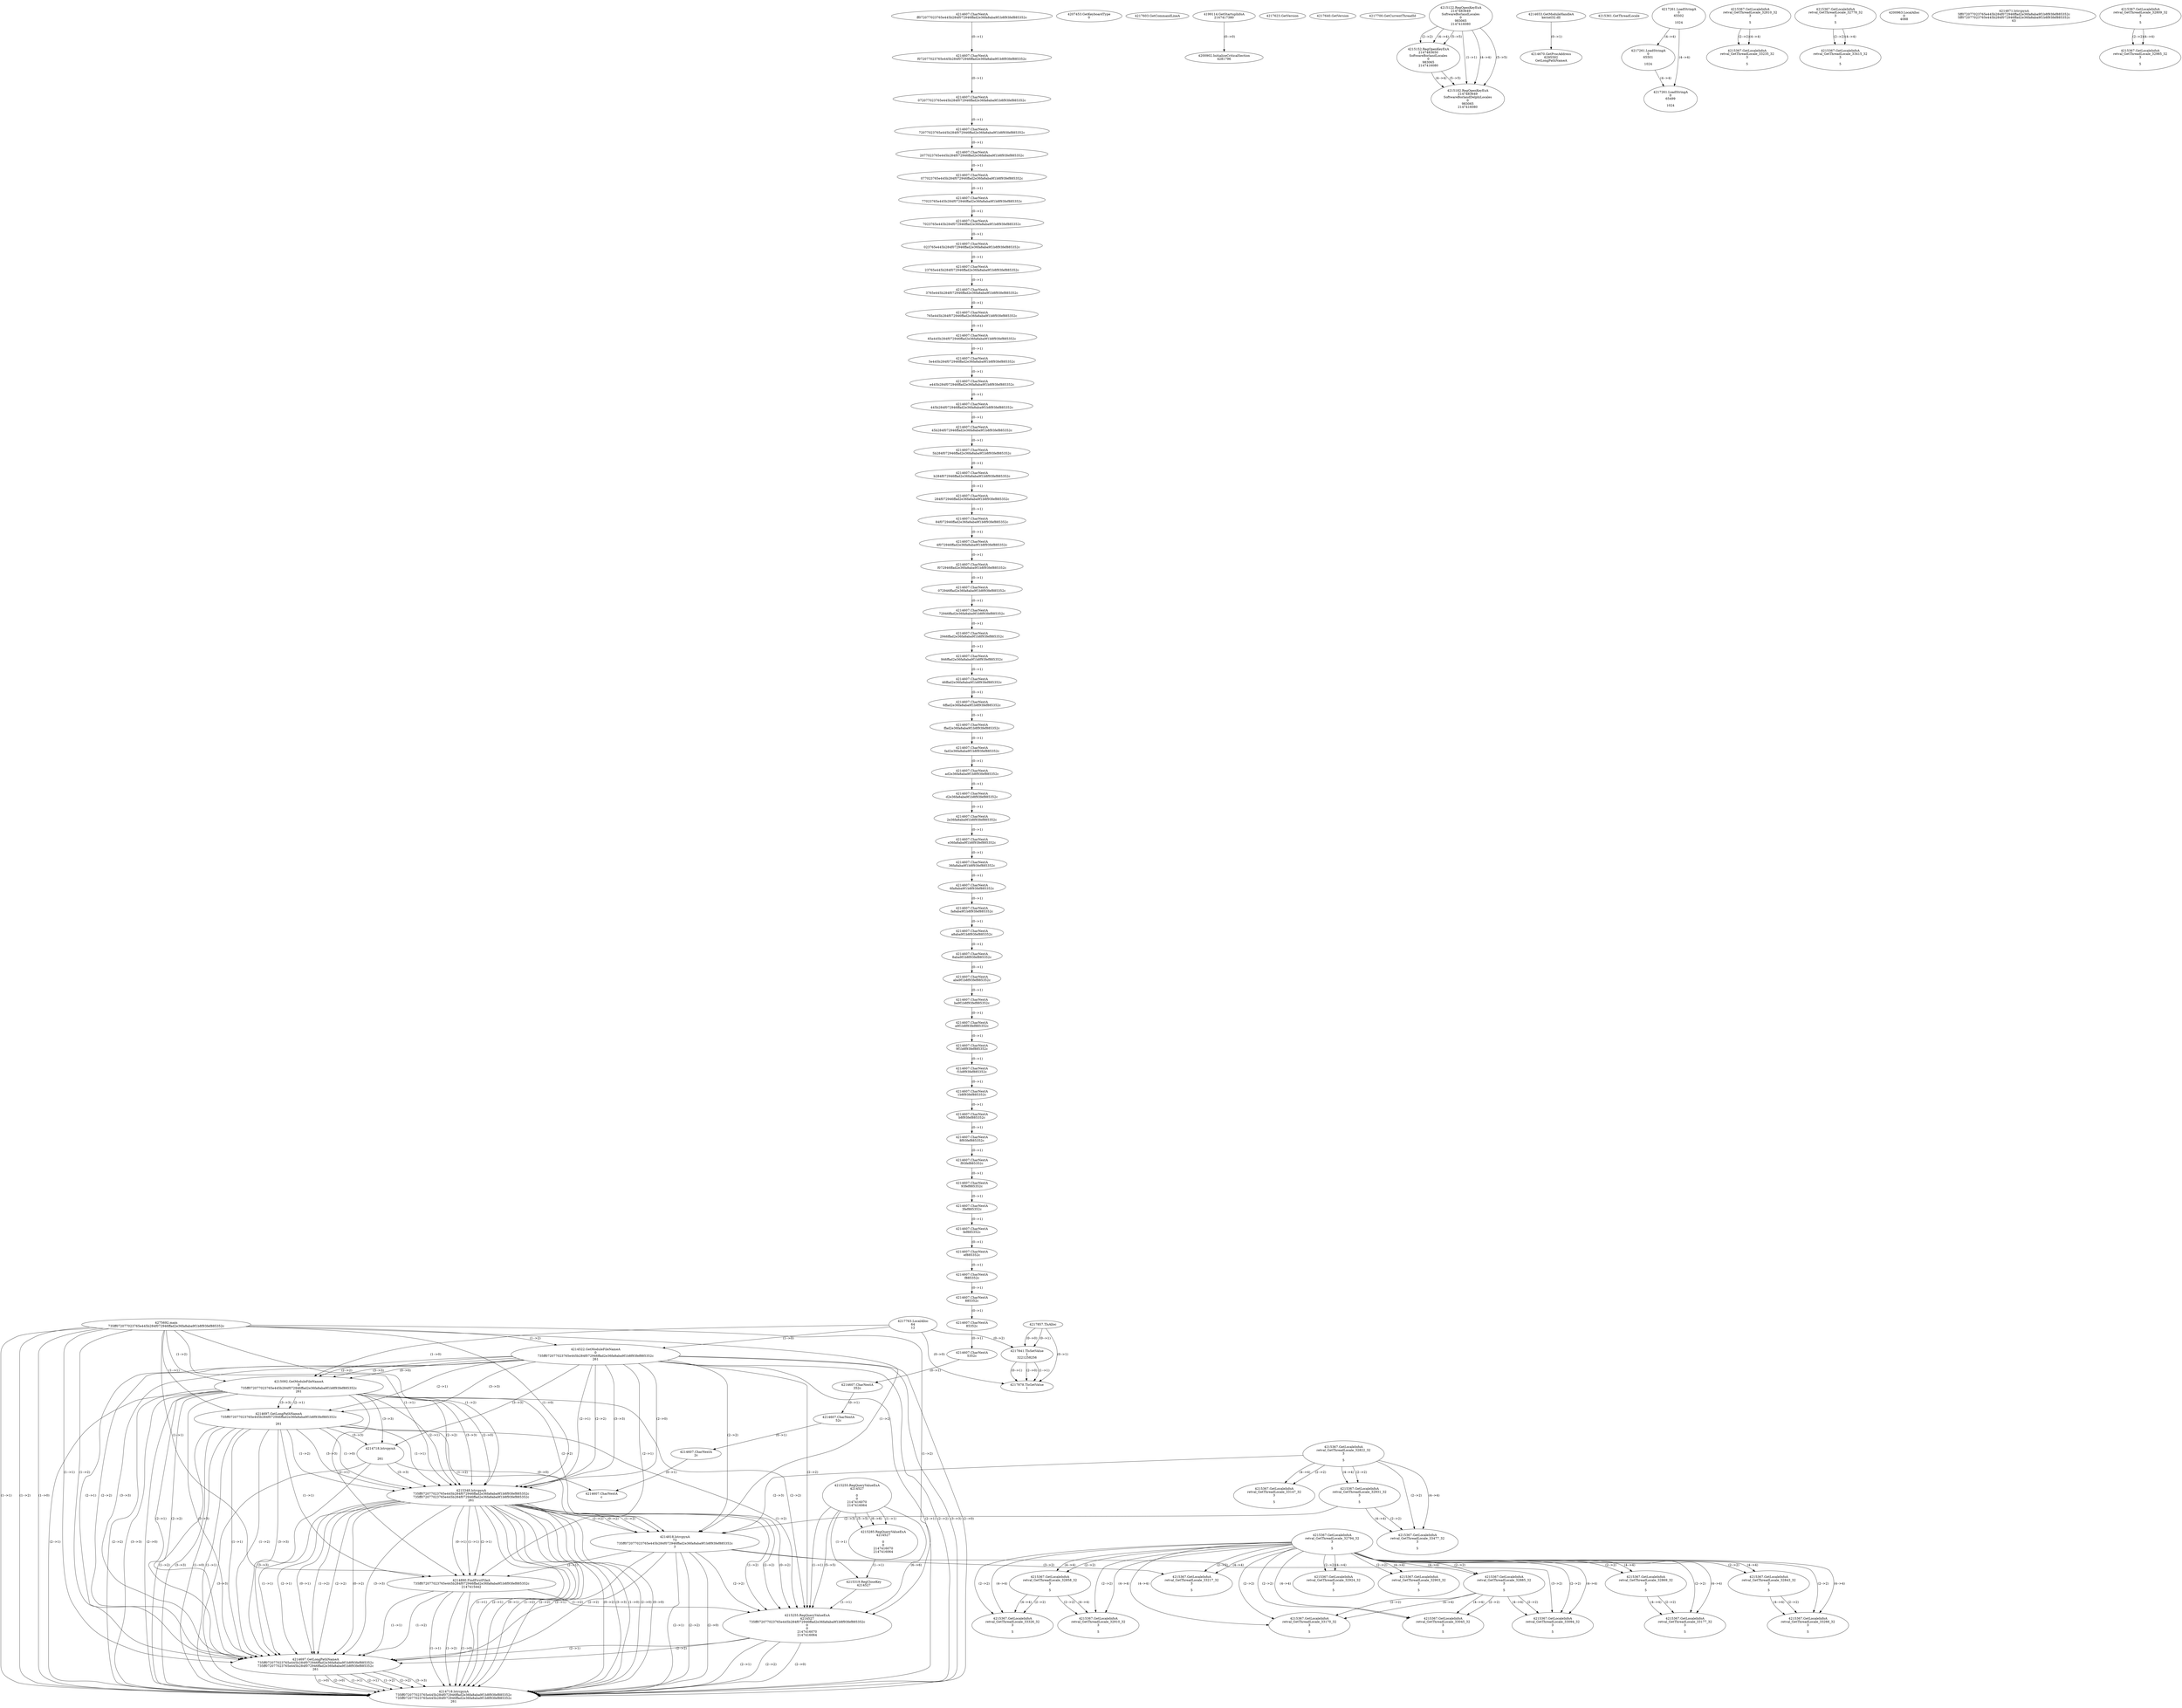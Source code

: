 // Global SCDG with merge call
digraph {
	0 [label="4275692.main
735ff072077023765e445b284f072946ffad2e36fa8aba9f1b8f93fef885352c"]
	1 [label="4217857.TlsAlloc
"]
	2 [label="4217763.LocalAlloc
64
12"]
	3 [label="4217841.TlsSetValue
1
3221258256"]
	1 -> 3 [label="(0-->1)"]
	2 -> 3 [label="(0-->2)"]
	1 -> 3 [label="(0-->0)"]
	4 [label="4217878.TlsGetValue
1"]
	1 -> 4 [label="(0-->1)"]
	3 -> 4 [label="(1-->1)"]
	3 -> 4 [label="(0-->1)"]
	2 -> 4 [label="(0-->0)"]
	3 -> 4 [label="(2-->0)"]
	5 [label="4207453.GetKeyboardType
0"]
	6 [label="4217603.GetCommandLineA
"]
	7 [label="4199114.GetStartupInfoA
2147417380"]
	8 [label="4217623.GetVersion
"]
	9 [label="4217640.GetVersion
"]
	10 [label="4217700.GetCurrentThreadId
"]
	11 [label="4214522.GetModuleFileNameA
0
735ff072077023765e445b284f072946ffad2e36fa8aba9f1b8f93fef885352c
261"]
	0 -> 11 [label="(1-->2)"]
	2 -> 11 [label="(1-->0)"]
	12 [label="4215092.GetModuleFileNameA
0
735ff072077023765e445b284f072946ffad2e36fa8aba9f1b8f93fef885352c
261"]
	0 -> 12 [label="(1-->2)"]
	11 -> 12 [label="(2-->2)"]
	11 -> 12 [label="(3-->3)"]
	2 -> 12 [label="(1-->0)"]
	11 -> 12 [label="(0-->0)"]
	13 [label="4215122.RegOpenKeyExA
2147483649
Software\Borland\Locales
0
983065
2147416080"]
	14 [label="4215152.RegOpenKeyExA
2147483650
Software\Borland\Locales
0
983065
2147416080"]
	13 -> 14 [label="(2-->2)"]
	13 -> 14 [label="(4-->4)"]
	13 -> 14 [label="(5-->5)"]
	15 [label="4214653.GetModuleHandleA
kernel32.dll"]
	16 [label="4214670.GetProcAddress
6295592
GetLongPathNameA"]
	15 -> 16 [label="(0-->1)"]
	17 [label="4214697.GetLongPathNameA
735ff072077023765e445b284f072946ffad2e36fa8aba9f1b8f93fef885352c

261"]
	0 -> 17 [label="(1-->1)"]
	11 -> 17 [label="(2-->1)"]
	12 -> 17 [label="(2-->1)"]
	11 -> 17 [label="(3-->3)"]
	12 -> 17 [label="(3-->3)"]
	18 [label="4214718.lstrcpynA


261"]
	11 -> 18 [label="(3-->3)"]
	12 -> 18 [label="(3-->3)"]
	17 -> 18 [label="(3-->3)"]
	19 [label="4215255.RegQueryValueExA
4214527

0
0
2147416070
2147416064"]
	20 [label="4215285.RegQueryValueExA
4214527

0
0
2147416070
2147416064"]
	19 -> 20 [label="(1-->1)"]
	19 -> 20 [label="(5-->5)"]
	19 -> 20 [label="(6-->6)"]
	21 [label="4215319.RegCloseKey
4214527"]
	19 -> 21 [label="(1-->1)"]
	20 -> 21 [label="(1-->1)"]
	22 [label="4215348.lstrcpynA
735ff072077023765e445b284f072946ffad2e36fa8aba9f1b8f93fef885352c
735ff072077023765e445b284f072946ffad2e36fa8aba9f1b8f93fef885352c
261"]
	0 -> 22 [label="(1-->1)"]
	11 -> 22 [label="(2-->1)"]
	12 -> 22 [label="(2-->1)"]
	17 -> 22 [label="(1-->1)"]
	0 -> 22 [label="(1-->2)"]
	11 -> 22 [label="(2-->2)"]
	12 -> 22 [label="(2-->2)"]
	17 -> 22 [label="(1-->2)"]
	11 -> 22 [label="(3-->3)"]
	12 -> 22 [label="(3-->3)"]
	17 -> 22 [label="(3-->3)"]
	18 -> 22 [label="(3-->3)"]
	0 -> 22 [label="(1-->0)"]
	11 -> 22 [label="(2-->0)"]
	12 -> 22 [label="(2-->0)"]
	17 -> 22 [label="(1-->0)"]
	23 [label="4215361.GetThreadLocale
"]
	24 [label="4215367.GetLocaleInfoA
retval_GetThreadLocale_32822_32
3

5"]
	25 [label="4217261.LoadStringA
0
65502

1024"]
	26 [label="4215367.GetLocaleInfoA
retval_GetThreadLocale_32931_32
3

5"]
	24 -> 26 [label="(2-->2)"]
	24 -> 26 [label="(4-->4)"]
	27 [label="4217261.LoadStringA
0
65501

1024"]
	25 -> 27 [label="(4-->4)"]
	28 [label="4215182.RegOpenKeyExA
2147483649
Software\Borland\Delphi\Locales
0
983065
2147416080"]
	13 -> 28 [label="(1-->1)"]
	13 -> 28 [label="(4-->4)"]
	14 -> 28 [label="(4-->4)"]
	13 -> 28 [label="(5-->5)"]
	14 -> 28 [label="(5-->5)"]
	29 [label="4214818.lstrcpynA
73
735ff072077023765e445b284f072946ffad2e36fa8aba9f1b8f93fef885352c
3"]
	0 -> 29 [label="(1-->2)"]
	11 -> 29 [label="(2-->2)"]
	12 -> 29 [label="(2-->2)"]
	17 -> 29 [label="(1-->2)"]
	22 -> 29 [label="(1-->2)"]
	22 -> 29 [label="(2-->2)"]
	22 -> 29 [label="(0-->2)"]
	24 -> 29 [label="(2-->3)"]
	26 -> 29 [label="(2-->3)"]
	30 [label="4214607.CharNextA
ff072077023765e445b284f072946ffad2e36fa8aba9f1b8f93fef885352c"]
	31 [label="4214607.CharNextA
f072077023765e445b284f072946ffad2e36fa8aba9f1b8f93fef885352c"]
	30 -> 31 [label="(0-->1)"]
	32 [label="4214607.CharNextA
072077023765e445b284f072946ffad2e36fa8aba9f1b8f93fef885352c"]
	31 -> 32 [label="(0-->1)"]
	33 [label="4214607.CharNextA
72077023765e445b284f072946ffad2e36fa8aba9f1b8f93fef885352c"]
	32 -> 33 [label="(0-->1)"]
	34 [label="4214607.CharNextA
2077023765e445b284f072946ffad2e36fa8aba9f1b8f93fef885352c"]
	33 -> 34 [label="(0-->1)"]
	35 [label="4214607.CharNextA
077023765e445b284f072946ffad2e36fa8aba9f1b8f93fef885352c"]
	34 -> 35 [label="(0-->1)"]
	36 [label="4214607.CharNextA
77023765e445b284f072946ffad2e36fa8aba9f1b8f93fef885352c"]
	35 -> 36 [label="(0-->1)"]
	37 [label="4214607.CharNextA
7023765e445b284f072946ffad2e36fa8aba9f1b8f93fef885352c"]
	36 -> 37 [label="(0-->1)"]
	38 [label="4214607.CharNextA
023765e445b284f072946ffad2e36fa8aba9f1b8f93fef885352c"]
	37 -> 38 [label="(0-->1)"]
	39 [label="4214607.CharNextA
23765e445b284f072946ffad2e36fa8aba9f1b8f93fef885352c"]
	38 -> 39 [label="(0-->1)"]
	40 [label="4214607.CharNextA
3765e445b284f072946ffad2e36fa8aba9f1b8f93fef885352c"]
	39 -> 40 [label="(0-->1)"]
	41 [label="4214607.CharNextA
765e445b284f072946ffad2e36fa8aba9f1b8f93fef885352c"]
	40 -> 41 [label="(0-->1)"]
	42 [label="4214607.CharNextA
65e445b284f072946ffad2e36fa8aba9f1b8f93fef885352c"]
	41 -> 42 [label="(0-->1)"]
	43 [label="4214607.CharNextA
5e445b284f072946ffad2e36fa8aba9f1b8f93fef885352c"]
	42 -> 43 [label="(0-->1)"]
	44 [label="4214607.CharNextA
e445b284f072946ffad2e36fa8aba9f1b8f93fef885352c"]
	43 -> 44 [label="(0-->1)"]
	45 [label="4214607.CharNextA
445b284f072946ffad2e36fa8aba9f1b8f93fef885352c"]
	44 -> 45 [label="(0-->1)"]
	46 [label="4214607.CharNextA
45b284f072946ffad2e36fa8aba9f1b8f93fef885352c"]
	45 -> 46 [label="(0-->1)"]
	47 [label="4214607.CharNextA
5b284f072946ffad2e36fa8aba9f1b8f93fef885352c"]
	46 -> 47 [label="(0-->1)"]
	48 [label="4214607.CharNextA
b284f072946ffad2e36fa8aba9f1b8f93fef885352c"]
	47 -> 48 [label="(0-->1)"]
	49 [label="4214607.CharNextA
284f072946ffad2e36fa8aba9f1b8f93fef885352c"]
	48 -> 49 [label="(0-->1)"]
	50 [label="4214607.CharNextA
84f072946ffad2e36fa8aba9f1b8f93fef885352c"]
	49 -> 50 [label="(0-->1)"]
	51 [label="4214607.CharNextA
4f072946ffad2e36fa8aba9f1b8f93fef885352c"]
	50 -> 51 [label="(0-->1)"]
	52 [label="4214607.CharNextA
f072946ffad2e36fa8aba9f1b8f93fef885352c"]
	51 -> 52 [label="(0-->1)"]
	53 [label="4214607.CharNextA
072946ffad2e36fa8aba9f1b8f93fef885352c"]
	52 -> 53 [label="(0-->1)"]
	54 [label="4214607.CharNextA
72946ffad2e36fa8aba9f1b8f93fef885352c"]
	53 -> 54 [label="(0-->1)"]
	55 [label="4214607.CharNextA
2946ffad2e36fa8aba9f1b8f93fef885352c"]
	54 -> 55 [label="(0-->1)"]
	56 [label="4214607.CharNextA
946ffad2e36fa8aba9f1b8f93fef885352c"]
	55 -> 56 [label="(0-->1)"]
	57 [label="4214607.CharNextA
46ffad2e36fa8aba9f1b8f93fef885352c"]
	56 -> 57 [label="(0-->1)"]
	58 [label="4215367.GetLocaleInfoA
retval_GetThreadLocale_32810_32
3

5"]
	59 [label="4215367.GetLocaleInfoA
retval_GetThreadLocale_33235_32
3

5"]
	58 -> 59 [label="(2-->2)"]
	58 -> 59 [label="(4-->4)"]
	60 [label="4215367.GetLocaleInfoA
retval_GetThreadLocale_32778_32
3

5"]
	61 [label="4215367.GetLocaleInfoA
retval_GetThreadLocale_33415_32
3

5"]
	60 -> 61 [label="(2-->2)"]
	60 -> 61 [label="(4-->4)"]
	62 [label="4215367.GetLocaleInfoA
retval_GetThreadLocale_32794_32
3

5"]
	63 [label="4215367.GetLocaleInfoA
retval_GetThreadLocale_32903_32
3

5"]
	62 -> 63 [label="(2-->2)"]
	62 -> 63 [label="(4-->4)"]
	64 [label="4215367.GetLocaleInfoA
retval_GetThreadLocale_33147_32
3

5"]
	24 -> 64 [label="(2-->2)"]
	24 -> 64 [label="(4-->4)"]
	65 [label="4200902.InitializeCriticalSection
4281796"]
	7 -> 65 [label="(0-->0)"]
	66 [label="4200963.LocalAlloc
0
4088"]
	67 [label="4215367.GetLocaleInfoA
retval_GetThreadLocale_32858_32
3

5"]
	62 -> 67 [label="(2-->2)"]
	62 -> 67 [label="(4-->4)"]
	68 [label="4215367.GetLocaleInfoA
retval_GetThreadLocale_32910_32
3

5"]
	62 -> 68 [label="(2-->2)"]
	67 -> 68 [label="(2-->2)"]
	62 -> 68 [label="(4-->4)"]
	67 -> 68 [label="(4-->4)"]
	69 [label="4217261.LoadStringA
0
65499

1024"]
	25 -> 69 [label="(4-->4)"]
	27 -> 69 [label="(4-->4)"]
	70 [label="4215367.GetLocaleInfoA
retval_GetThreadLocale_32885_32
3

5"]
	62 -> 70 [label="(2-->2)"]
	62 -> 70 [label="(4-->4)"]
	71 [label="4214607.CharNextA
6ffad2e36fa8aba9f1b8f93fef885352c"]
	57 -> 71 [label="(0-->1)"]
	72 [label="4214607.CharNextA
ffad2e36fa8aba9f1b8f93fef885352c"]
	71 -> 72 [label="(0-->1)"]
	73 [label="4214607.CharNextA
fad2e36fa8aba9f1b8f93fef885352c"]
	72 -> 73 [label="(0-->1)"]
	74 [label="4214607.CharNextA
ad2e36fa8aba9f1b8f93fef885352c"]
	73 -> 74 [label="(0-->1)"]
	75 [label="4214607.CharNextA
d2e36fa8aba9f1b8f93fef885352c"]
	74 -> 75 [label="(0-->1)"]
	76 [label="4214607.CharNextA
2e36fa8aba9f1b8f93fef885352c"]
	75 -> 76 [label="(0-->1)"]
	77 [label="4214607.CharNextA
e36fa8aba9f1b8f93fef885352c"]
	76 -> 77 [label="(0-->1)"]
	78 [label="4214607.CharNextA
36fa8aba9f1b8f93fef885352c"]
	77 -> 78 [label="(0-->1)"]
	79 [label="4214607.CharNextA
6fa8aba9f1b8f93fef885352c"]
	78 -> 79 [label="(0-->1)"]
	80 [label="4214607.CharNextA
fa8aba9f1b8f93fef885352c"]
	79 -> 80 [label="(0-->1)"]
	81 [label="4214607.CharNextA
a8aba9f1b8f93fef885352c"]
	80 -> 81 [label="(0-->1)"]
	82 [label="4214607.CharNextA
8aba9f1b8f93fef885352c"]
	81 -> 82 [label="(0-->1)"]
	83 [label="4214607.CharNextA
aba9f1b8f93fef885352c"]
	82 -> 83 [label="(0-->1)"]
	84 [label="4214607.CharNextA
ba9f1b8f93fef885352c"]
	83 -> 84 [label="(0-->1)"]
	85 [label="4214607.CharNextA
a9f1b8f93fef885352c"]
	84 -> 85 [label="(0-->1)"]
	86 [label="4214607.CharNextA
9f1b8f93fef885352c"]
	85 -> 86 [label="(0-->1)"]
	87 [label="4214607.CharNextA
f1b8f93fef885352c"]
	86 -> 87 [label="(0-->1)"]
	88 [label="4214607.CharNextA
1b8f93fef885352c"]
	87 -> 88 [label="(0-->1)"]
	89 [label="4214607.CharNextA
b8f93fef885352c"]
	88 -> 89 [label="(0-->1)"]
	90 [label="4214607.CharNextA
8f93fef885352c"]
	89 -> 90 [label="(0-->1)"]
	91 [label="4214607.CharNextA
f93fef885352c"]
	90 -> 91 [label="(0-->1)"]
	92 [label="4214607.CharNextA
93fef885352c"]
	91 -> 92 [label="(0-->1)"]
	93 [label="4214607.CharNextA
3fef885352c"]
	92 -> 93 [label="(0-->1)"]
	94 [label="4214607.CharNextA
fef885352c"]
	93 -> 94 [label="(0-->1)"]
	95 [label="4214607.CharNextA
ef885352c"]
	94 -> 95 [label="(0-->1)"]
	96 [label="4214607.CharNextA
f885352c"]
	95 -> 96 [label="(0-->1)"]
	97 [label="4214607.CharNextA
885352c"]
	96 -> 97 [label="(0-->1)"]
	98 [label="4214607.CharNextA
85352c"]
	97 -> 98 [label="(0-->1)"]
	99 [label="4214607.CharNextA
5352c"]
	98 -> 99 [label="(0-->1)"]
	100 [label="4214607.CharNextA
352c"]
	99 -> 100 [label="(0-->1)"]
	101 [label="4214607.CharNextA
52c"]
	100 -> 101 [label="(0-->1)"]
	102 [label="4214607.CharNextA
2c"]
	101 -> 102 [label="(0-->1)"]
	103 [label="4214607.CharNextA
c"]
	102 -> 103 [label="(0-->1)"]
	18 -> 103 [label="(0-->0)"]
	104 [label="4214871.lstrcpynA
5ff072077023765e445b284f072946ffad2e36fa8aba9f1b8f93fef885352c
5ff072077023765e445b284f072946ffad2e36fa8aba9f1b8f93fef885352c
63"]
	105 [label="4214890.FindFirstFileA
735ff072077023765e445b284f072946ffad2e36fa8aba9f1b8f93fef885352c
2147415442"]
	0 -> 105 [label="(1-->1)"]
	11 -> 105 [label="(2-->1)"]
	12 -> 105 [label="(2-->1)"]
	17 -> 105 [label="(1-->1)"]
	22 -> 105 [label="(1-->1)"]
	22 -> 105 [label="(2-->1)"]
	22 -> 105 [label="(0-->1)"]
	29 -> 105 [label="(2-->1)"]
	106 [label="4215255.RegQueryValueExA
4214527
735ff072077023765e445b284f072946ffad2e36fa8aba9f1b8f93fef885352c
0
0
2147416070
2147416064"]
	19 -> 106 [label="(1-->1)"]
	21 -> 106 [label="(1-->1)"]
	0 -> 106 [label="(1-->2)"]
	11 -> 106 [label="(2-->2)"]
	12 -> 106 [label="(2-->2)"]
	17 -> 106 [label="(1-->2)"]
	22 -> 106 [label="(1-->2)"]
	22 -> 106 [label="(2-->2)"]
	22 -> 106 [label="(0-->2)"]
	29 -> 106 [label="(2-->2)"]
	105 -> 106 [label="(1-->2)"]
	19 -> 106 [label="(5-->5)"]
	19 -> 106 [label="(6-->6)"]
	107 [label="4215367.GetLocaleInfoA
retval_GetThreadLocale_33094_32
3

5"]
	29 -> 107 [label="(3-->2)"]
	62 -> 107 [label="(2-->2)"]
	70 -> 107 [label="(2-->2)"]
	62 -> 107 [label="(4-->4)"]
	70 -> 107 [label="(4-->4)"]
	108 [label="4215367.GetLocaleInfoA
retval_GetThreadLocale_32809_32
3

5"]
	109 [label="4215367.GetLocaleInfoA
retval_GetThreadLocale_32869_32
3

5"]
	62 -> 109 [label="(2-->2)"]
	62 -> 109 [label="(4-->4)"]
	110 [label="4215367.GetLocaleInfoA
retval_GetThreadLocale_33177_32
3

5"]
	62 -> 110 [label="(2-->2)"]
	109 -> 110 [label="(2-->2)"]
	62 -> 110 [label="(4-->4)"]
	109 -> 110 [label="(4-->4)"]
	111 [label="4215367.GetLocaleInfoA
retval_GetThreadLocale_32843_32
3

5"]
	62 -> 111 [label="(2-->2)"]
	62 -> 111 [label="(4-->4)"]
	112 [label="4215367.GetLocaleInfoA
retval_GetThreadLocale_33266_32
3

5"]
	62 -> 112 [label="(2-->2)"]
	111 -> 112 [label="(2-->2)"]
	62 -> 112 [label="(4-->4)"]
	111 -> 112 [label="(4-->4)"]
	113 [label="4215367.GetLocaleInfoA
retval_GetThreadLocale_33326_32
3

5"]
	62 -> 113 [label="(2-->2)"]
	67 -> 113 [label="(2-->2)"]
	62 -> 113 [label="(4-->4)"]
	67 -> 113 [label="(4-->4)"]
	114 [label="4215367.GetLocaleInfoA
retval_GetThreadLocale_33170_32
3

5"]
	62 -> 114 [label="(2-->2)"]
	70 -> 114 [label="(2-->2)"]
	62 -> 114 [label="(4-->4)"]
	70 -> 114 [label="(4-->4)"]
	115 [label="4215367.GetLocaleInfoA
retval_GetThreadLocale_33217_32
3

5"]
	29 -> 115 [label="(3-->2)"]
	62 -> 115 [label="(2-->2)"]
	62 -> 115 [label="(4-->4)"]
	116 [label="4214697.GetLongPathNameA
735ff072077023765e445b284f072946ffad2e36fa8aba9f1b8f93fef885352c
735ff072077023765e445b284f072946ffad2e36fa8aba9f1b8f93fef885352c
261"]
	0 -> 116 [label="(1-->1)"]
	11 -> 116 [label="(2-->1)"]
	12 -> 116 [label="(2-->1)"]
	17 -> 116 [label="(1-->1)"]
	22 -> 116 [label="(1-->1)"]
	22 -> 116 [label="(2-->1)"]
	22 -> 116 [label="(0-->1)"]
	29 -> 116 [label="(2-->1)"]
	105 -> 116 [label="(1-->1)"]
	106 -> 116 [label="(2-->1)"]
	0 -> 116 [label="(1-->2)"]
	11 -> 116 [label="(2-->2)"]
	12 -> 116 [label="(2-->2)"]
	17 -> 116 [label="(1-->2)"]
	22 -> 116 [label="(1-->2)"]
	22 -> 116 [label="(2-->2)"]
	22 -> 116 [label="(0-->2)"]
	29 -> 116 [label="(2-->2)"]
	105 -> 116 [label="(1-->2)"]
	106 -> 116 [label="(2-->2)"]
	11 -> 116 [label="(3-->3)"]
	12 -> 116 [label="(3-->3)"]
	17 -> 116 [label="(3-->3)"]
	18 -> 116 [label="(3-->3)"]
	22 -> 116 [label="(3-->3)"]
	117 [label="4214718.lstrcpynA
735ff072077023765e445b284f072946ffad2e36fa8aba9f1b8f93fef885352c
735ff072077023765e445b284f072946ffad2e36fa8aba9f1b8f93fef885352c
261"]
	0 -> 117 [label="(1-->1)"]
	11 -> 117 [label="(2-->1)"]
	12 -> 117 [label="(2-->1)"]
	17 -> 117 [label="(1-->1)"]
	22 -> 117 [label="(1-->1)"]
	22 -> 117 [label="(2-->1)"]
	22 -> 117 [label="(0-->1)"]
	29 -> 117 [label="(2-->1)"]
	105 -> 117 [label="(1-->1)"]
	106 -> 117 [label="(2-->1)"]
	116 -> 117 [label="(1-->1)"]
	116 -> 117 [label="(2-->1)"]
	0 -> 117 [label="(1-->2)"]
	11 -> 117 [label="(2-->2)"]
	12 -> 117 [label="(2-->2)"]
	17 -> 117 [label="(1-->2)"]
	22 -> 117 [label="(1-->2)"]
	22 -> 117 [label="(2-->2)"]
	22 -> 117 [label="(0-->2)"]
	29 -> 117 [label="(2-->2)"]
	105 -> 117 [label="(1-->2)"]
	106 -> 117 [label="(2-->2)"]
	116 -> 117 [label="(1-->2)"]
	116 -> 117 [label="(2-->2)"]
	11 -> 117 [label="(3-->3)"]
	12 -> 117 [label="(3-->3)"]
	17 -> 117 [label="(3-->3)"]
	18 -> 117 [label="(3-->3)"]
	22 -> 117 [label="(3-->3)"]
	116 -> 117 [label="(3-->3)"]
	0 -> 117 [label="(1-->0)"]
	11 -> 117 [label="(2-->0)"]
	12 -> 117 [label="(2-->0)"]
	17 -> 117 [label="(1-->0)"]
	22 -> 117 [label="(1-->0)"]
	22 -> 117 [label="(2-->0)"]
	22 -> 117 [label="(0-->0)"]
	29 -> 117 [label="(2-->0)"]
	105 -> 117 [label="(1-->0)"]
	106 -> 117 [label="(2-->0)"]
	116 -> 117 [label="(1-->0)"]
	116 -> 117 [label="(2-->0)"]
	118 [label="4215367.GetLocaleInfoA
retval_GetThreadLocale_33477_32
3

5"]
	24 -> 118 [label="(2-->2)"]
	26 -> 118 [label="(2-->2)"]
	24 -> 118 [label="(4-->4)"]
	26 -> 118 [label="(4-->4)"]
	119 [label="4215367.GetLocaleInfoA
retval_GetThreadLocale_33045_32
3

5"]
	62 -> 119 [label="(2-->2)"]
	70 -> 119 [label="(2-->2)"]
	62 -> 119 [label="(4-->4)"]
	70 -> 119 [label="(4-->4)"]
	120 [label="4215367.GetLocaleInfoA
retval_GetThreadLocale_32924_32
3

5"]
	62 -> 120 [label="(2-->2)"]
	62 -> 120 [label="(4-->4)"]
	121 [label="4215367.GetLocaleInfoA
retval_GetThreadLocale_32985_32
3

5"]
	108 -> 121 [label="(2-->2)"]
	108 -> 121 [label="(4-->4)"]
}
